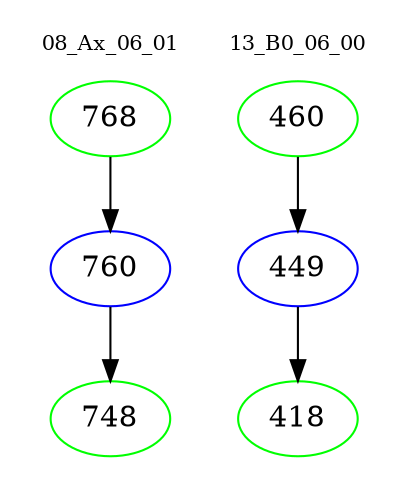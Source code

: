 digraph{
subgraph cluster_0 {
color = white
label = "08_Ax_06_01";
fontsize=10;
T0_768 [label="768", color="green"]
T0_768 -> T0_760 [color="black"]
T0_760 [label="760", color="blue"]
T0_760 -> T0_748 [color="black"]
T0_748 [label="748", color="green"]
}
subgraph cluster_1 {
color = white
label = "13_B0_06_00";
fontsize=10;
T1_460 [label="460", color="green"]
T1_460 -> T1_449 [color="black"]
T1_449 [label="449", color="blue"]
T1_449 -> T1_418 [color="black"]
T1_418 [label="418", color="green"]
}
}
